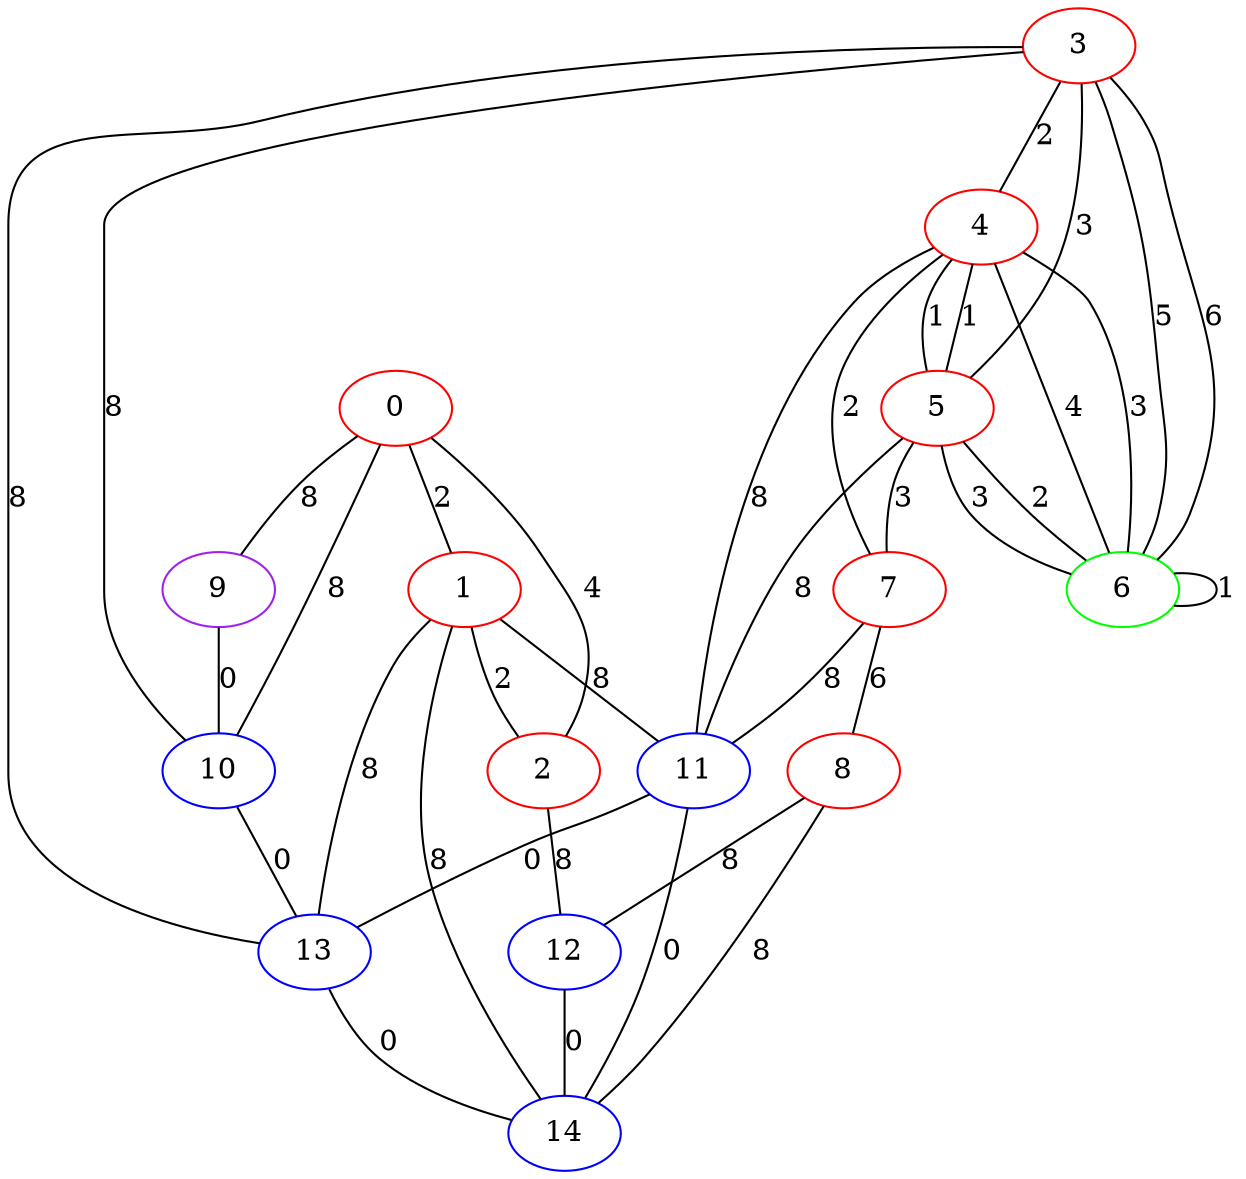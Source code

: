 graph "" {
0 [color=red, weight=1];
1 [color=red, weight=1];
2 [color=red, weight=1];
3 [color=red, weight=1];
4 [color=red, weight=1];
5 [color=red, weight=1];
6 [color=green, weight=2];
7 [color=red, weight=1];
8 [color=red, weight=1];
9 [color=purple, weight=4];
10 [color=blue, weight=3];
11 [color=blue, weight=3];
12 [color=blue, weight=3];
13 [color=blue, weight=3];
14 [color=blue, weight=3];
0 -- 1  [key=0, label=2];
0 -- 2  [key=0, label=4];
0 -- 10  [key=0, label=8];
0 -- 9  [key=0, label=8];
1 -- 2  [key=0, label=2];
1 -- 11  [key=0, label=8];
1 -- 13  [key=0, label=8];
1 -- 14  [key=0, label=8];
2 -- 12  [key=0, label=8];
3 -- 10  [key=0, label=8];
3 -- 4  [key=0, label=2];
3 -- 5  [key=0, label=3];
3 -- 6  [key=0, label=5];
3 -- 6  [key=1, label=6];
3 -- 13  [key=0, label=8];
4 -- 11  [key=0, label=8];
4 -- 5  [key=0, label=1];
4 -- 5  [key=1, label=1];
4 -- 6  [key=0, label=3];
4 -- 6  [key=1, label=4];
4 -- 7  [key=0, label=2];
5 -- 11  [key=0, label=8];
5 -- 6  [key=0, label=2];
5 -- 6  [key=1, label=3];
5 -- 7  [key=0, label=3];
6 -- 6  [key=0, label=1];
7 -- 8  [key=0, label=6];
7 -- 11  [key=0, label=8];
8 -- 12  [key=0, label=8];
8 -- 14  [key=0, label=8];
9 -- 10  [key=0, label=0];
10 -- 13  [key=0, label=0];
11 -- 13  [key=0, label=0];
11 -- 14  [key=0, label=0];
12 -- 14  [key=0, label=0];
13 -- 14  [key=0, label=0];
}
